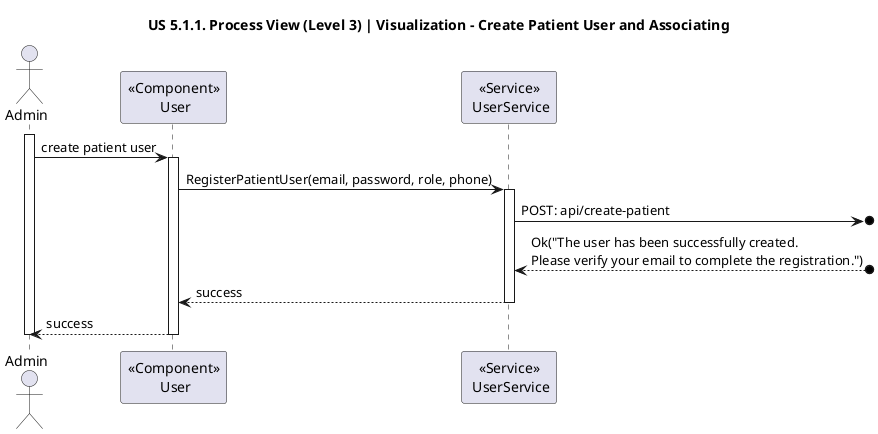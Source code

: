 @startuml
title "US 5.1.1. Process View (Level 3) | Visualization - Create Patient User and Associating"

actor Admin
participant "<<Component>>\n User" as USER
participant "<<Service>>\n UserService" as SERV

activate Admin
    Admin -> USER : create patient user
    activate USER 
        USER -> SERV : RegisterPatientUser(email, password, role, phone)
        activate SERV
            SERV ->o] : POST: api/create-patient
            SERV <--o] : Ok("The user has been successfully created.\nPlease verify your email to complete the registration.")
            SERV --> USER : success
        deactivate SERV
        USER --> Admin : success
    deactivate USER 
deactivate Admin
@enduml
